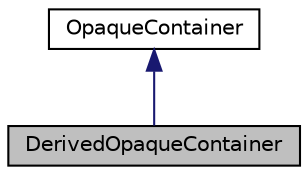 digraph "DerivedOpaqueContainer"
{
  edge [fontname="Helvetica",fontsize="10",labelfontname="Helvetica",labelfontsize="10"];
  node [fontname="Helvetica",fontsize="10",shape=record];
  Node1 [label="DerivedOpaqueContainer",height=0.2,width=0.4,color="black", fillcolor="grey75", style="filled" fontcolor="black"];
  Node2 -> Node1 [dir="back",color="midnightblue",fontsize="10",style="solid",fontname="Helvetica"];
  Node2 [label="OpaqueContainer",height=0.2,width=0.4,color="black", fillcolor="white", style="filled",URL="$class_opaque_container.html"];
}
